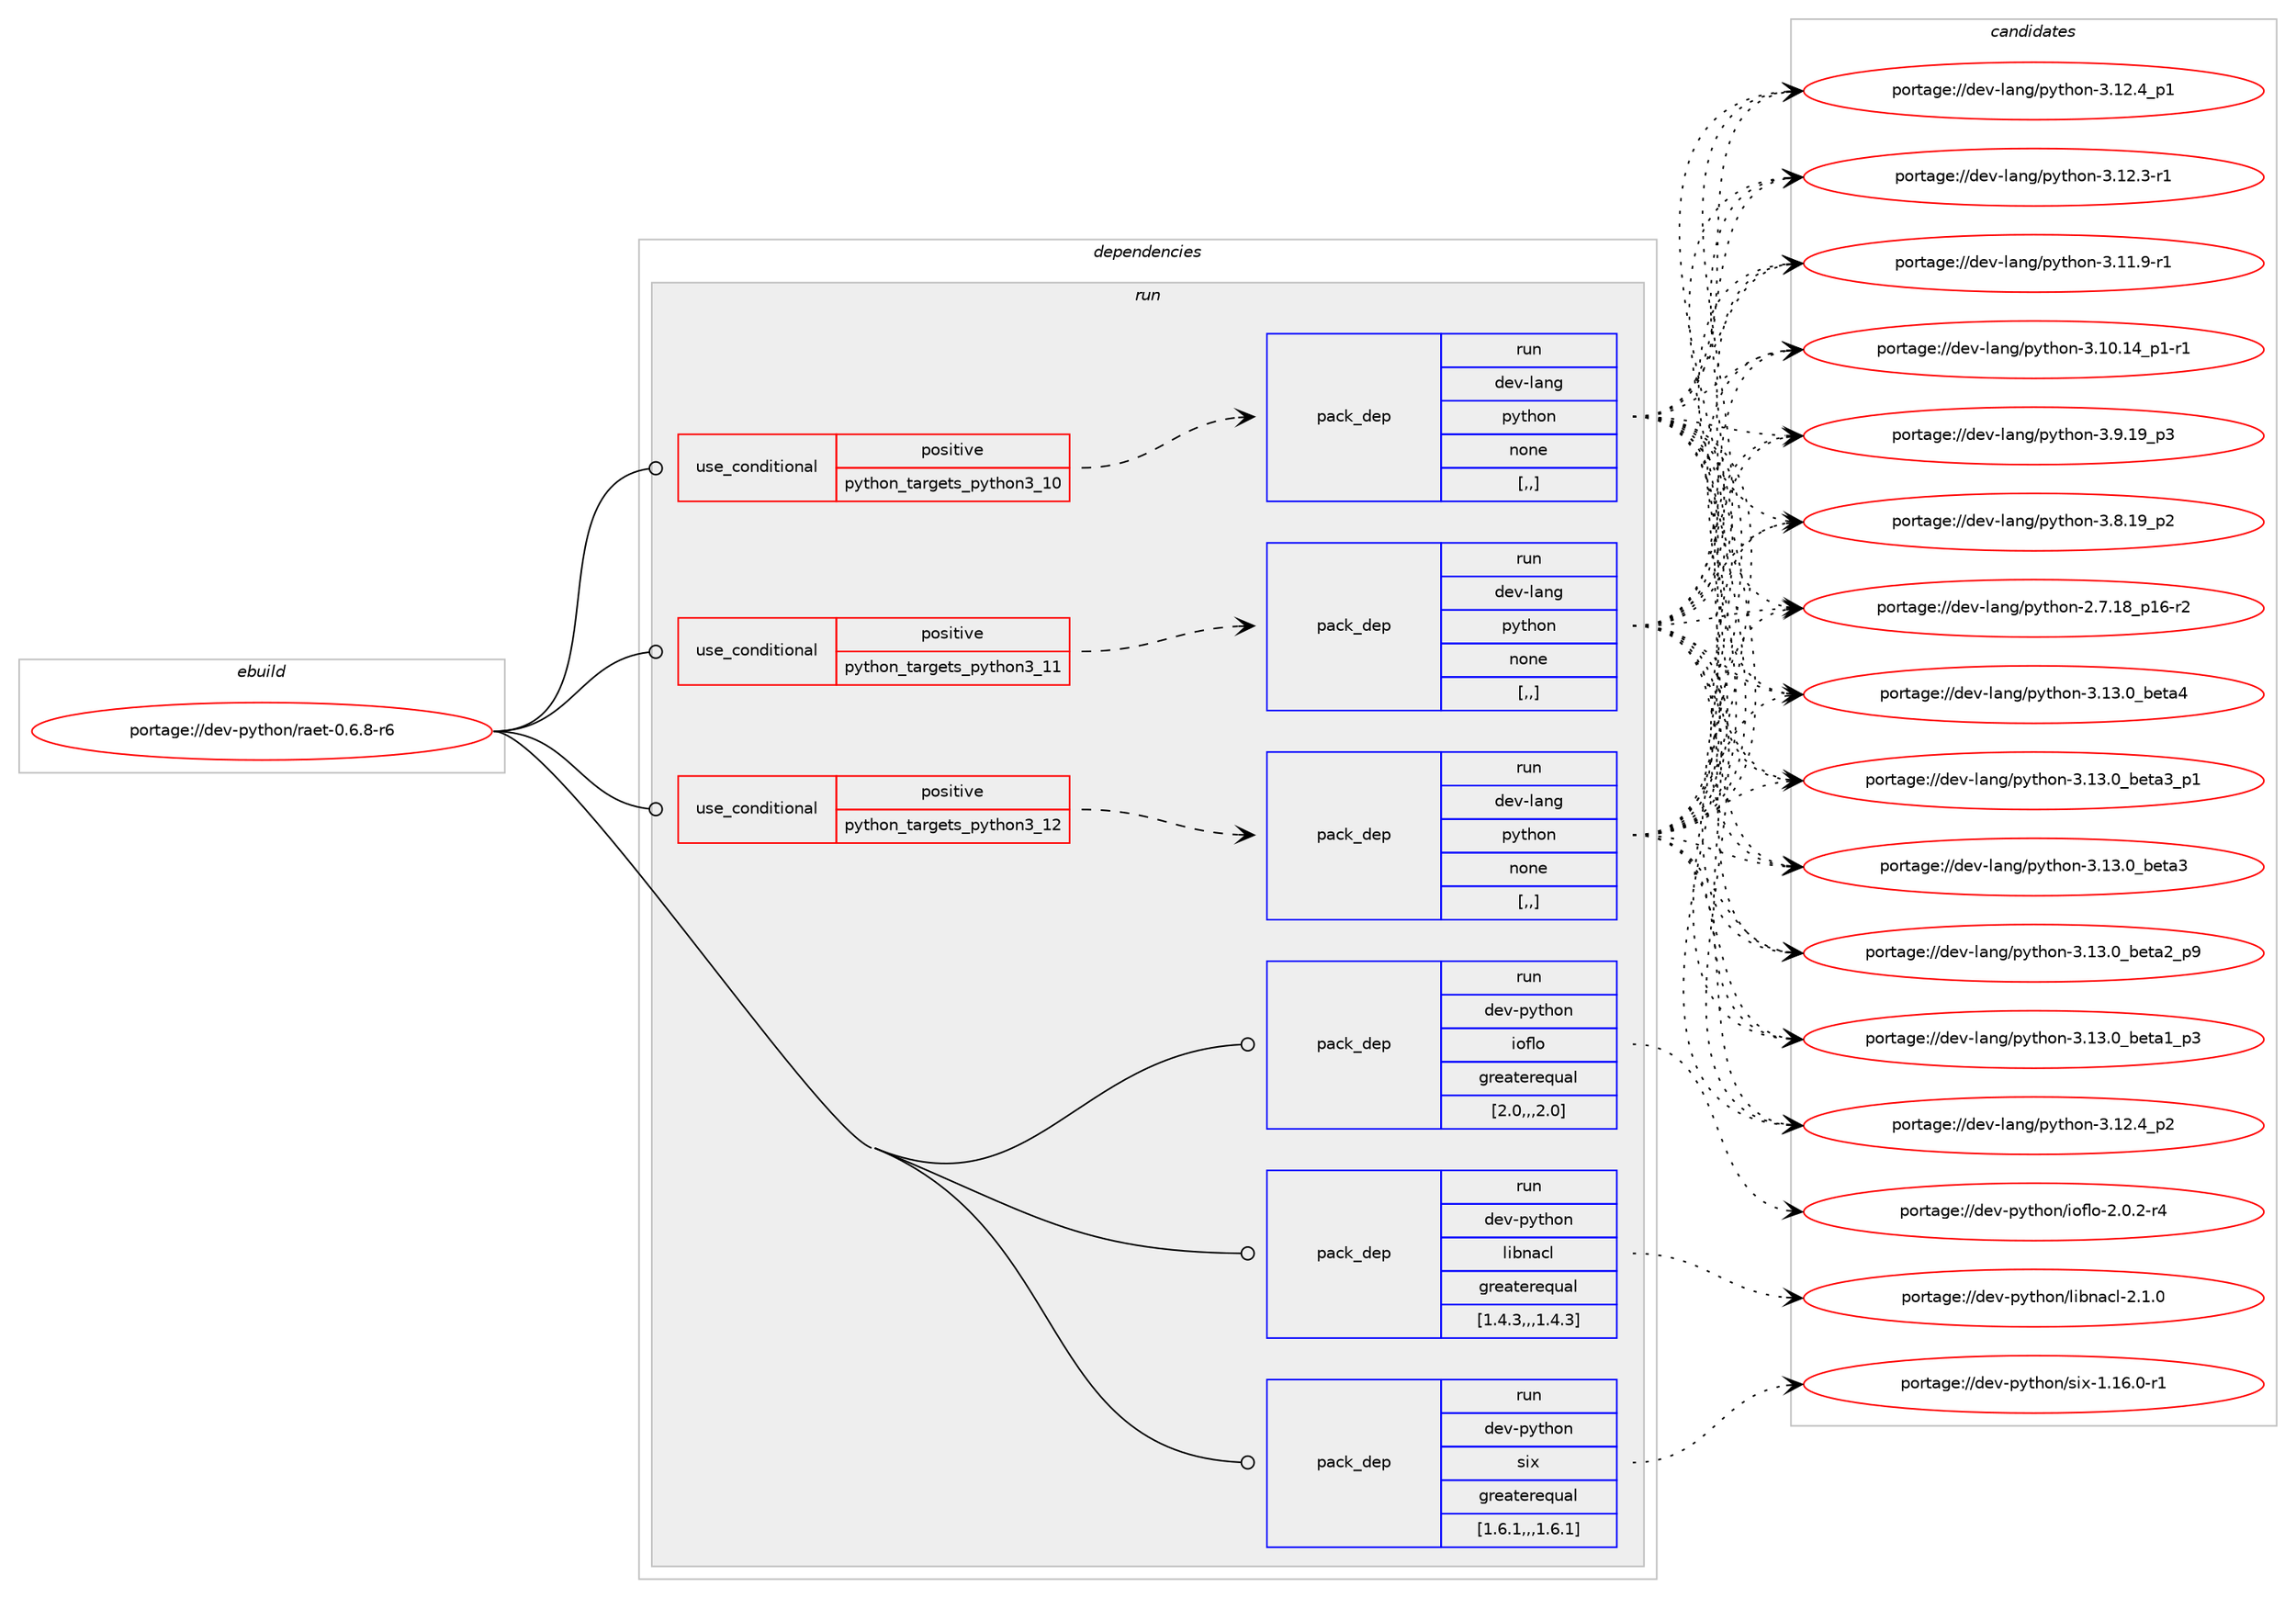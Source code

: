 digraph prolog {

# *************
# Graph options
# *************

newrank=true;
concentrate=true;
compound=true;
graph [rankdir=LR,fontname=Helvetica,fontsize=10,ranksep=1.5];#, ranksep=2.5, nodesep=0.2];
edge  [arrowhead=vee];
node  [fontname=Helvetica,fontsize=10];

# **********
# The ebuild
# **********

subgraph cluster_leftcol {
color=gray;
label=<<i>ebuild</i>>;
id [label="portage://dev-python/raet-0.6.8-r6", color=red, width=4, href="../dev-python/raet-0.6.8-r6.svg"];
}

# ****************
# The dependencies
# ****************

subgraph cluster_midcol {
color=gray;
label=<<i>dependencies</i>>;
subgraph cluster_compile {
fillcolor="#eeeeee";
style=filled;
label=<<i>compile</i>>;
}
subgraph cluster_compileandrun {
fillcolor="#eeeeee";
style=filled;
label=<<i>compile and run</i>>;
}
subgraph cluster_run {
fillcolor="#eeeeee";
style=filled;
label=<<i>run</i>>;
subgraph cond38871 {
dependency161700 [label=<<TABLE BORDER="0" CELLBORDER="1" CELLSPACING="0" CELLPADDING="4"><TR><TD ROWSPAN="3" CELLPADDING="10">use_conditional</TD></TR><TR><TD>positive</TD></TR><TR><TD>python_targets_python3_10</TD></TR></TABLE>>, shape=none, color=red];
subgraph pack121557 {
dependency161701 [label=<<TABLE BORDER="0" CELLBORDER="1" CELLSPACING="0" CELLPADDING="4" WIDTH="220"><TR><TD ROWSPAN="6" CELLPADDING="30">pack_dep</TD></TR><TR><TD WIDTH="110">run</TD></TR><TR><TD>dev-lang</TD></TR><TR><TD>python</TD></TR><TR><TD>none</TD></TR><TR><TD>[,,]</TD></TR></TABLE>>, shape=none, color=blue];
}
dependency161700:e -> dependency161701:w [weight=20,style="dashed",arrowhead="vee"];
}
id:e -> dependency161700:w [weight=20,style="solid",arrowhead="odot"];
subgraph cond38872 {
dependency161702 [label=<<TABLE BORDER="0" CELLBORDER="1" CELLSPACING="0" CELLPADDING="4"><TR><TD ROWSPAN="3" CELLPADDING="10">use_conditional</TD></TR><TR><TD>positive</TD></TR><TR><TD>python_targets_python3_11</TD></TR></TABLE>>, shape=none, color=red];
subgraph pack121558 {
dependency161703 [label=<<TABLE BORDER="0" CELLBORDER="1" CELLSPACING="0" CELLPADDING="4" WIDTH="220"><TR><TD ROWSPAN="6" CELLPADDING="30">pack_dep</TD></TR><TR><TD WIDTH="110">run</TD></TR><TR><TD>dev-lang</TD></TR><TR><TD>python</TD></TR><TR><TD>none</TD></TR><TR><TD>[,,]</TD></TR></TABLE>>, shape=none, color=blue];
}
dependency161702:e -> dependency161703:w [weight=20,style="dashed",arrowhead="vee"];
}
id:e -> dependency161702:w [weight=20,style="solid",arrowhead="odot"];
subgraph cond38873 {
dependency161704 [label=<<TABLE BORDER="0" CELLBORDER="1" CELLSPACING="0" CELLPADDING="4"><TR><TD ROWSPAN="3" CELLPADDING="10">use_conditional</TD></TR><TR><TD>positive</TD></TR><TR><TD>python_targets_python3_12</TD></TR></TABLE>>, shape=none, color=red];
subgraph pack121559 {
dependency161705 [label=<<TABLE BORDER="0" CELLBORDER="1" CELLSPACING="0" CELLPADDING="4" WIDTH="220"><TR><TD ROWSPAN="6" CELLPADDING="30">pack_dep</TD></TR><TR><TD WIDTH="110">run</TD></TR><TR><TD>dev-lang</TD></TR><TR><TD>python</TD></TR><TR><TD>none</TD></TR><TR><TD>[,,]</TD></TR></TABLE>>, shape=none, color=blue];
}
dependency161704:e -> dependency161705:w [weight=20,style="dashed",arrowhead="vee"];
}
id:e -> dependency161704:w [weight=20,style="solid",arrowhead="odot"];
subgraph pack121560 {
dependency161706 [label=<<TABLE BORDER="0" CELLBORDER="1" CELLSPACING="0" CELLPADDING="4" WIDTH="220"><TR><TD ROWSPAN="6" CELLPADDING="30">pack_dep</TD></TR><TR><TD WIDTH="110">run</TD></TR><TR><TD>dev-python</TD></TR><TR><TD>ioflo</TD></TR><TR><TD>greaterequal</TD></TR><TR><TD>[2.0,,,2.0]</TD></TR></TABLE>>, shape=none, color=blue];
}
id:e -> dependency161706:w [weight=20,style="solid",arrowhead="odot"];
subgraph pack121561 {
dependency161707 [label=<<TABLE BORDER="0" CELLBORDER="1" CELLSPACING="0" CELLPADDING="4" WIDTH="220"><TR><TD ROWSPAN="6" CELLPADDING="30">pack_dep</TD></TR><TR><TD WIDTH="110">run</TD></TR><TR><TD>dev-python</TD></TR><TR><TD>libnacl</TD></TR><TR><TD>greaterequal</TD></TR><TR><TD>[1.4.3,,,1.4.3]</TD></TR></TABLE>>, shape=none, color=blue];
}
id:e -> dependency161707:w [weight=20,style="solid",arrowhead="odot"];
subgraph pack121562 {
dependency161708 [label=<<TABLE BORDER="0" CELLBORDER="1" CELLSPACING="0" CELLPADDING="4" WIDTH="220"><TR><TD ROWSPAN="6" CELLPADDING="30">pack_dep</TD></TR><TR><TD WIDTH="110">run</TD></TR><TR><TD>dev-python</TD></TR><TR><TD>six</TD></TR><TR><TD>greaterequal</TD></TR><TR><TD>[1.6.1,,,1.6.1]</TD></TR></TABLE>>, shape=none, color=blue];
}
id:e -> dependency161708:w [weight=20,style="solid",arrowhead="odot"];
}
}

# **************
# The candidates
# **************

subgraph cluster_choices {
rank=same;
color=gray;
label=<<i>candidates</i>>;

subgraph choice121557 {
color=black;
nodesep=1;
choice1001011184510897110103471121211161041111104551464951464895981011169752 [label="portage://dev-lang/python-3.13.0_beta4", color=red, width=4,href="../dev-lang/python-3.13.0_beta4.svg"];
choice10010111845108971101034711212111610411111045514649514648959810111697519511249 [label="portage://dev-lang/python-3.13.0_beta3_p1", color=red, width=4,href="../dev-lang/python-3.13.0_beta3_p1.svg"];
choice1001011184510897110103471121211161041111104551464951464895981011169751 [label="portage://dev-lang/python-3.13.0_beta3", color=red, width=4,href="../dev-lang/python-3.13.0_beta3.svg"];
choice10010111845108971101034711212111610411111045514649514648959810111697509511257 [label="portage://dev-lang/python-3.13.0_beta2_p9", color=red, width=4,href="../dev-lang/python-3.13.0_beta2_p9.svg"];
choice10010111845108971101034711212111610411111045514649514648959810111697499511251 [label="portage://dev-lang/python-3.13.0_beta1_p3", color=red, width=4,href="../dev-lang/python-3.13.0_beta1_p3.svg"];
choice100101118451089711010347112121116104111110455146495046529511250 [label="portage://dev-lang/python-3.12.4_p2", color=red, width=4,href="../dev-lang/python-3.12.4_p2.svg"];
choice100101118451089711010347112121116104111110455146495046529511249 [label="portage://dev-lang/python-3.12.4_p1", color=red, width=4,href="../dev-lang/python-3.12.4_p1.svg"];
choice100101118451089711010347112121116104111110455146495046514511449 [label="portage://dev-lang/python-3.12.3-r1", color=red, width=4,href="../dev-lang/python-3.12.3-r1.svg"];
choice100101118451089711010347112121116104111110455146494946574511449 [label="portage://dev-lang/python-3.11.9-r1", color=red, width=4,href="../dev-lang/python-3.11.9-r1.svg"];
choice100101118451089711010347112121116104111110455146494846495295112494511449 [label="portage://dev-lang/python-3.10.14_p1-r1", color=red, width=4,href="../dev-lang/python-3.10.14_p1-r1.svg"];
choice100101118451089711010347112121116104111110455146574649579511251 [label="portage://dev-lang/python-3.9.19_p3", color=red, width=4,href="../dev-lang/python-3.9.19_p3.svg"];
choice100101118451089711010347112121116104111110455146564649579511250 [label="portage://dev-lang/python-3.8.19_p2", color=red, width=4,href="../dev-lang/python-3.8.19_p2.svg"];
choice100101118451089711010347112121116104111110455046554649569511249544511450 [label="portage://dev-lang/python-2.7.18_p16-r2", color=red, width=4,href="../dev-lang/python-2.7.18_p16-r2.svg"];
dependency161701:e -> choice1001011184510897110103471121211161041111104551464951464895981011169752:w [style=dotted,weight="100"];
dependency161701:e -> choice10010111845108971101034711212111610411111045514649514648959810111697519511249:w [style=dotted,weight="100"];
dependency161701:e -> choice1001011184510897110103471121211161041111104551464951464895981011169751:w [style=dotted,weight="100"];
dependency161701:e -> choice10010111845108971101034711212111610411111045514649514648959810111697509511257:w [style=dotted,weight="100"];
dependency161701:e -> choice10010111845108971101034711212111610411111045514649514648959810111697499511251:w [style=dotted,weight="100"];
dependency161701:e -> choice100101118451089711010347112121116104111110455146495046529511250:w [style=dotted,weight="100"];
dependency161701:e -> choice100101118451089711010347112121116104111110455146495046529511249:w [style=dotted,weight="100"];
dependency161701:e -> choice100101118451089711010347112121116104111110455146495046514511449:w [style=dotted,weight="100"];
dependency161701:e -> choice100101118451089711010347112121116104111110455146494946574511449:w [style=dotted,weight="100"];
dependency161701:e -> choice100101118451089711010347112121116104111110455146494846495295112494511449:w [style=dotted,weight="100"];
dependency161701:e -> choice100101118451089711010347112121116104111110455146574649579511251:w [style=dotted,weight="100"];
dependency161701:e -> choice100101118451089711010347112121116104111110455146564649579511250:w [style=dotted,weight="100"];
dependency161701:e -> choice100101118451089711010347112121116104111110455046554649569511249544511450:w [style=dotted,weight="100"];
}
subgraph choice121558 {
color=black;
nodesep=1;
choice1001011184510897110103471121211161041111104551464951464895981011169752 [label="portage://dev-lang/python-3.13.0_beta4", color=red, width=4,href="../dev-lang/python-3.13.0_beta4.svg"];
choice10010111845108971101034711212111610411111045514649514648959810111697519511249 [label="portage://dev-lang/python-3.13.0_beta3_p1", color=red, width=4,href="../dev-lang/python-3.13.0_beta3_p1.svg"];
choice1001011184510897110103471121211161041111104551464951464895981011169751 [label="portage://dev-lang/python-3.13.0_beta3", color=red, width=4,href="../dev-lang/python-3.13.0_beta3.svg"];
choice10010111845108971101034711212111610411111045514649514648959810111697509511257 [label="portage://dev-lang/python-3.13.0_beta2_p9", color=red, width=4,href="../dev-lang/python-3.13.0_beta2_p9.svg"];
choice10010111845108971101034711212111610411111045514649514648959810111697499511251 [label="portage://dev-lang/python-3.13.0_beta1_p3", color=red, width=4,href="../dev-lang/python-3.13.0_beta1_p3.svg"];
choice100101118451089711010347112121116104111110455146495046529511250 [label="portage://dev-lang/python-3.12.4_p2", color=red, width=4,href="../dev-lang/python-3.12.4_p2.svg"];
choice100101118451089711010347112121116104111110455146495046529511249 [label="portage://dev-lang/python-3.12.4_p1", color=red, width=4,href="../dev-lang/python-3.12.4_p1.svg"];
choice100101118451089711010347112121116104111110455146495046514511449 [label="portage://dev-lang/python-3.12.3-r1", color=red, width=4,href="../dev-lang/python-3.12.3-r1.svg"];
choice100101118451089711010347112121116104111110455146494946574511449 [label="portage://dev-lang/python-3.11.9-r1", color=red, width=4,href="../dev-lang/python-3.11.9-r1.svg"];
choice100101118451089711010347112121116104111110455146494846495295112494511449 [label="portage://dev-lang/python-3.10.14_p1-r1", color=red, width=4,href="../dev-lang/python-3.10.14_p1-r1.svg"];
choice100101118451089711010347112121116104111110455146574649579511251 [label="portage://dev-lang/python-3.9.19_p3", color=red, width=4,href="../dev-lang/python-3.9.19_p3.svg"];
choice100101118451089711010347112121116104111110455146564649579511250 [label="portage://dev-lang/python-3.8.19_p2", color=red, width=4,href="../dev-lang/python-3.8.19_p2.svg"];
choice100101118451089711010347112121116104111110455046554649569511249544511450 [label="portage://dev-lang/python-2.7.18_p16-r2", color=red, width=4,href="../dev-lang/python-2.7.18_p16-r2.svg"];
dependency161703:e -> choice1001011184510897110103471121211161041111104551464951464895981011169752:w [style=dotted,weight="100"];
dependency161703:e -> choice10010111845108971101034711212111610411111045514649514648959810111697519511249:w [style=dotted,weight="100"];
dependency161703:e -> choice1001011184510897110103471121211161041111104551464951464895981011169751:w [style=dotted,weight="100"];
dependency161703:e -> choice10010111845108971101034711212111610411111045514649514648959810111697509511257:w [style=dotted,weight="100"];
dependency161703:e -> choice10010111845108971101034711212111610411111045514649514648959810111697499511251:w [style=dotted,weight="100"];
dependency161703:e -> choice100101118451089711010347112121116104111110455146495046529511250:w [style=dotted,weight="100"];
dependency161703:e -> choice100101118451089711010347112121116104111110455146495046529511249:w [style=dotted,weight="100"];
dependency161703:e -> choice100101118451089711010347112121116104111110455146495046514511449:w [style=dotted,weight="100"];
dependency161703:e -> choice100101118451089711010347112121116104111110455146494946574511449:w [style=dotted,weight="100"];
dependency161703:e -> choice100101118451089711010347112121116104111110455146494846495295112494511449:w [style=dotted,weight="100"];
dependency161703:e -> choice100101118451089711010347112121116104111110455146574649579511251:w [style=dotted,weight="100"];
dependency161703:e -> choice100101118451089711010347112121116104111110455146564649579511250:w [style=dotted,weight="100"];
dependency161703:e -> choice100101118451089711010347112121116104111110455046554649569511249544511450:w [style=dotted,weight="100"];
}
subgraph choice121559 {
color=black;
nodesep=1;
choice1001011184510897110103471121211161041111104551464951464895981011169752 [label="portage://dev-lang/python-3.13.0_beta4", color=red, width=4,href="../dev-lang/python-3.13.0_beta4.svg"];
choice10010111845108971101034711212111610411111045514649514648959810111697519511249 [label="portage://dev-lang/python-3.13.0_beta3_p1", color=red, width=4,href="../dev-lang/python-3.13.0_beta3_p1.svg"];
choice1001011184510897110103471121211161041111104551464951464895981011169751 [label="portage://dev-lang/python-3.13.0_beta3", color=red, width=4,href="../dev-lang/python-3.13.0_beta3.svg"];
choice10010111845108971101034711212111610411111045514649514648959810111697509511257 [label="portage://dev-lang/python-3.13.0_beta2_p9", color=red, width=4,href="../dev-lang/python-3.13.0_beta2_p9.svg"];
choice10010111845108971101034711212111610411111045514649514648959810111697499511251 [label="portage://dev-lang/python-3.13.0_beta1_p3", color=red, width=4,href="../dev-lang/python-3.13.0_beta1_p3.svg"];
choice100101118451089711010347112121116104111110455146495046529511250 [label="portage://dev-lang/python-3.12.4_p2", color=red, width=4,href="../dev-lang/python-3.12.4_p2.svg"];
choice100101118451089711010347112121116104111110455146495046529511249 [label="portage://dev-lang/python-3.12.4_p1", color=red, width=4,href="../dev-lang/python-3.12.4_p1.svg"];
choice100101118451089711010347112121116104111110455146495046514511449 [label="portage://dev-lang/python-3.12.3-r1", color=red, width=4,href="../dev-lang/python-3.12.3-r1.svg"];
choice100101118451089711010347112121116104111110455146494946574511449 [label="portage://dev-lang/python-3.11.9-r1", color=red, width=4,href="../dev-lang/python-3.11.9-r1.svg"];
choice100101118451089711010347112121116104111110455146494846495295112494511449 [label="portage://dev-lang/python-3.10.14_p1-r1", color=red, width=4,href="../dev-lang/python-3.10.14_p1-r1.svg"];
choice100101118451089711010347112121116104111110455146574649579511251 [label="portage://dev-lang/python-3.9.19_p3", color=red, width=4,href="../dev-lang/python-3.9.19_p3.svg"];
choice100101118451089711010347112121116104111110455146564649579511250 [label="portage://dev-lang/python-3.8.19_p2", color=red, width=4,href="../dev-lang/python-3.8.19_p2.svg"];
choice100101118451089711010347112121116104111110455046554649569511249544511450 [label="portage://dev-lang/python-2.7.18_p16-r2", color=red, width=4,href="../dev-lang/python-2.7.18_p16-r2.svg"];
dependency161705:e -> choice1001011184510897110103471121211161041111104551464951464895981011169752:w [style=dotted,weight="100"];
dependency161705:e -> choice10010111845108971101034711212111610411111045514649514648959810111697519511249:w [style=dotted,weight="100"];
dependency161705:e -> choice1001011184510897110103471121211161041111104551464951464895981011169751:w [style=dotted,weight="100"];
dependency161705:e -> choice10010111845108971101034711212111610411111045514649514648959810111697509511257:w [style=dotted,weight="100"];
dependency161705:e -> choice10010111845108971101034711212111610411111045514649514648959810111697499511251:w [style=dotted,weight="100"];
dependency161705:e -> choice100101118451089711010347112121116104111110455146495046529511250:w [style=dotted,weight="100"];
dependency161705:e -> choice100101118451089711010347112121116104111110455146495046529511249:w [style=dotted,weight="100"];
dependency161705:e -> choice100101118451089711010347112121116104111110455146495046514511449:w [style=dotted,weight="100"];
dependency161705:e -> choice100101118451089711010347112121116104111110455146494946574511449:w [style=dotted,weight="100"];
dependency161705:e -> choice100101118451089711010347112121116104111110455146494846495295112494511449:w [style=dotted,weight="100"];
dependency161705:e -> choice100101118451089711010347112121116104111110455146574649579511251:w [style=dotted,weight="100"];
dependency161705:e -> choice100101118451089711010347112121116104111110455146564649579511250:w [style=dotted,weight="100"];
dependency161705:e -> choice100101118451089711010347112121116104111110455046554649569511249544511450:w [style=dotted,weight="100"];
}
subgraph choice121560 {
color=black;
nodesep=1;
choice10010111845112121116104111110471051111021081114550464846504511452 [label="portage://dev-python/ioflo-2.0.2-r4", color=red, width=4,href="../dev-python/ioflo-2.0.2-r4.svg"];
dependency161706:e -> choice10010111845112121116104111110471051111021081114550464846504511452:w [style=dotted,weight="100"];
}
subgraph choice121561 {
color=black;
nodesep=1;
choice1001011184511212111610411111047108105981109799108455046494648 [label="portage://dev-python/libnacl-2.1.0", color=red, width=4,href="../dev-python/libnacl-2.1.0.svg"];
dependency161707:e -> choice1001011184511212111610411111047108105981109799108455046494648:w [style=dotted,weight="100"];
}
subgraph choice121562 {
color=black;
nodesep=1;
choice1001011184511212111610411111047115105120454946495446484511449 [label="portage://dev-python/six-1.16.0-r1", color=red, width=4,href="../dev-python/six-1.16.0-r1.svg"];
dependency161708:e -> choice1001011184511212111610411111047115105120454946495446484511449:w [style=dotted,weight="100"];
}
}

}
